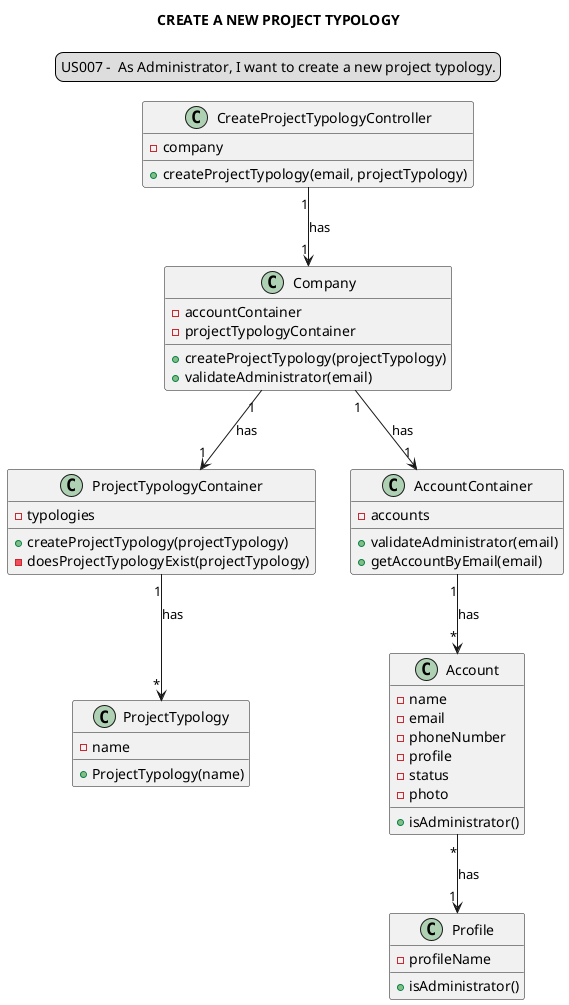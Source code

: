 @startuml

legend top
US007 -  As Administrator, I want to create a new project typology.
end legend
skinparam sequenceMessageAlign center
title CREATE A NEW PROJECT TYPOLOGY

"CreateProjectTypologyController""1"-->"1" "Company": has
"Company" "1"-->"1" "ProjectTypologyContainer" : has
"Company" "1"-->"1" "AccountContainer" : has
"ProjectTypologyContainer" "1"-->"*" "ProjectTypology" : has
"AccountContainer" "1"-->"*" "Account" : has
"Account" "*"-->"1" "Profile" : has

class "CreateProjectTypologyController" {
- company
+createProjectTypology(email, projectTypology)
}
class "Company" {
-accountContainer
-projectTypologyContainer
+createProjectTypology(projectTypology)
+validateAdministrator(email)
}
class "ProjectTypologyContainer"{
-typologies
+createProjectTypology(projectTypology)
-doesProjectTypologyExist(projectTypology)
}
class "AccountContainer"{
-accounts
+validateAdministrator(email)
+getAccountByEmail(email)
}

class Profile{
-profileName
+isAdministrator()
}

class "ProjectTypology"{
-name
+ProjectTypology(name)
}

class "Account"{
-name
-email
-phoneNumber
-profile
-status
-photo
+isAdministrator()
}

@enduml